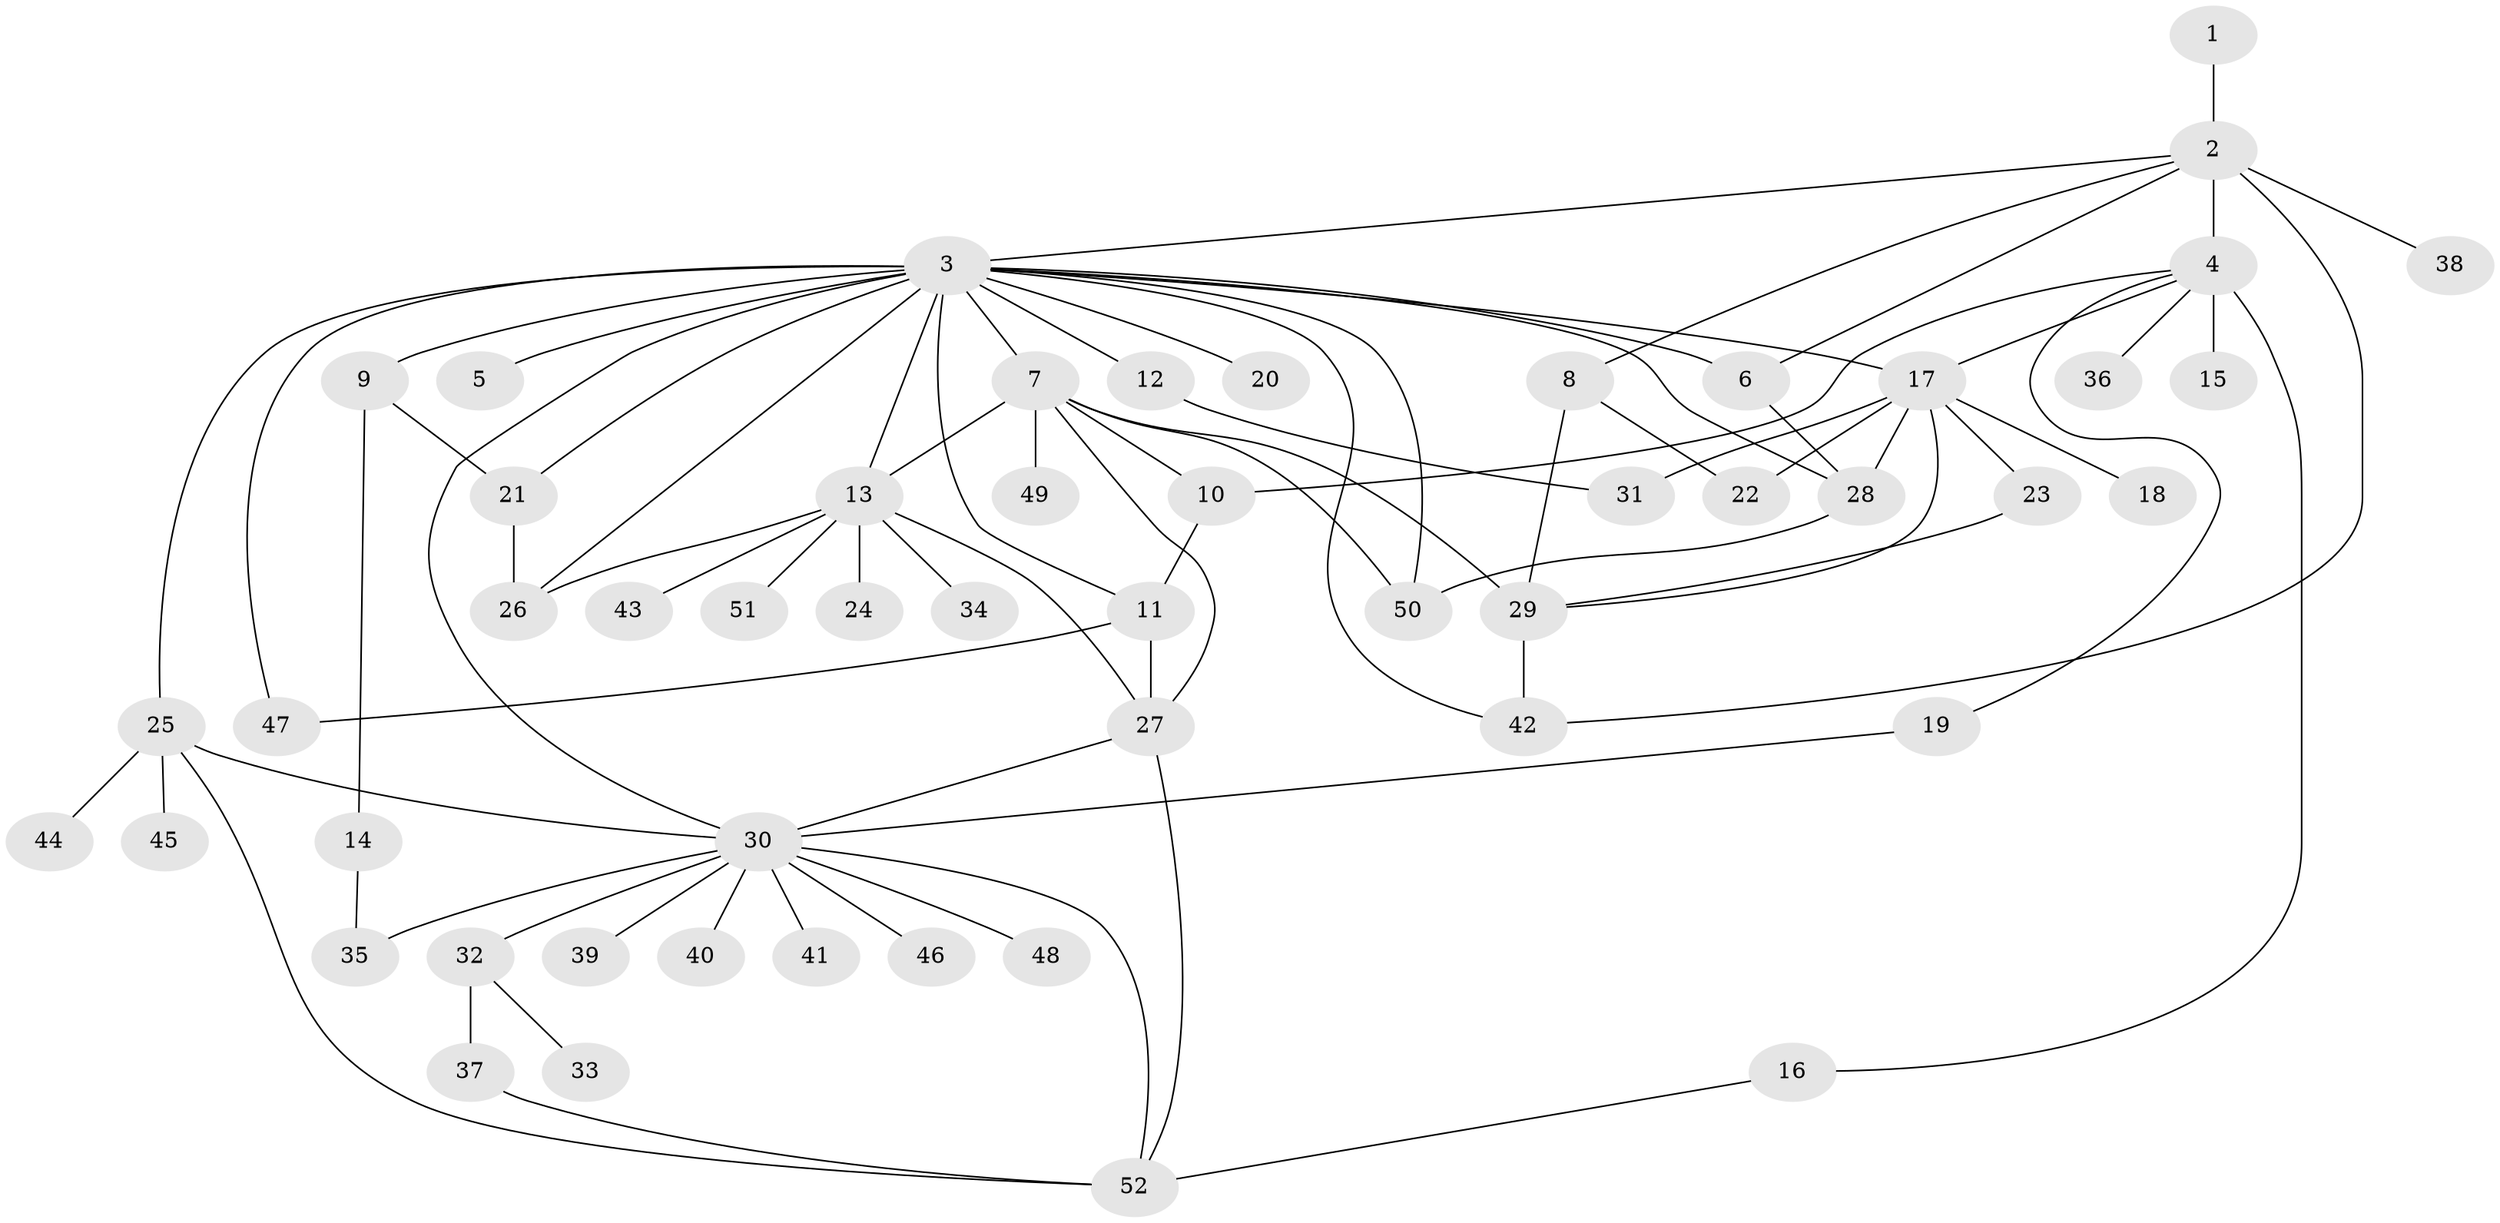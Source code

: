// original degree distribution, {2: 0.22330097087378642, 9: 0.02912621359223301, 24: 0.009708737864077669, 12: 0.019417475728155338, 1: 0.4854368932038835, 3: 0.1262135922330097, 4: 0.06796116504854369, 6: 0.019417475728155338, 13: 0.009708737864077669, 5: 0.009708737864077669}
// Generated by graph-tools (version 1.1) at 2025/35/03/09/25 02:35:19]
// undirected, 52 vertices, 81 edges
graph export_dot {
graph [start="1"]
  node [color=gray90,style=filled];
  1;
  2;
  3;
  4;
  5;
  6;
  7;
  8;
  9;
  10;
  11;
  12;
  13;
  14;
  15;
  16;
  17;
  18;
  19;
  20;
  21;
  22;
  23;
  24;
  25;
  26;
  27;
  28;
  29;
  30;
  31;
  32;
  33;
  34;
  35;
  36;
  37;
  38;
  39;
  40;
  41;
  42;
  43;
  44;
  45;
  46;
  47;
  48;
  49;
  50;
  51;
  52;
  1 -- 2 [weight=1.0];
  2 -- 3 [weight=1.0];
  2 -- 4 [weight=1.0];
  2 -- 6 [weight=1.0];
  2 -- 8 [weight=1.0];
  2 -- 38 [weight=2.0];
  2 -- 42 [weight=1.0];
  3 -- 5 [weight=1.0];
  3 -- 6 [weight=1.0];
  3 -- 7 [weight=1.0];
  3 -- 9 [weight=1.0];
  3 -- 11 [weight=6.0];
  3 -- 12 [weight=1.0];
  3 -- 13 [weight=1.0];
  3 -- 17 [weight=1.0];
  3 -- 20 [weight=1.0];
  3 -- 21 [weight=1.0];
  3 -- 25 [weight=1.0];
  3 -- 26 [weight=1.0];
  3 -- 28 [weight=1.0];
  3 -- 30 [weight=1.0];
  3 -- 42 [weight=1.0];
  3 -- 47 [weight=1.0];
  3 -- 50 [weight=1.0];
  4 -- 10 [weight=1.0];
  4 -- 15 [weight=5.0];
  4 -- 16 [weight=1.0];
  4 -- 17 [weight=1.0];
  4 -- 19 [weight=1.0];
  4 -- 36 [weight=1.0];
  6 -- 28 [weight=1.0];
  7 -- 10 [weight=1.0];
  7 -- 13 [weight=1.0];
  7 -- 27 [weight=1.0];
  7 -- 29 [weight=4.0];
  7 -- 49 [weight=1.0];
  7 -- 50 [weight=1.0];
  8 -- 22 [weight=1.0];
  8 -- 29 [weight=1.0];
  9 -- 14 [weight=1.0];
  9 -- 21 [weight=1.0];
  10 -- 11 [weight=1.0];
  11 -- 27 [weight=1.0];
  11 -- 47 [weight=1.0];
  12 -- 31 [weight=1.0];
  13 -- 24 [weight=1.0];
  13 -- 26 [weight=1.0];
  13 -- 27 [weight=1.0];
  13 -- 34 [weight=1.0];
  13 -- 43 [weight=1.0];
  13 -- 51 [weight=1.0];
  14 -- 35 [weight=1.0];
  16 -- 52 [weight=1.0];
  17 -- 18 [weight=1.0];
  17 -- 22 [weight=1.0];
  17 -- 23 [weight=1.0];
  17 -- 28 [weight=1.0];
  17 -- 29 [weight=1.0];
  17 -- 31 [weight=1.0];
  19 -- 30 [weight=1.0];
  21 -- 26 [weight=1.0];
  23 -- 29 [weight=1.0];
  25 -- 30 [weight=1.0];
  25 -- 44 [weight=1.0];
  25 -- 45 [weight=1.0];
  25 -- 52 [weight=1.0];
  27 -- 30 [weight=1.0];
  27 -- 52 [weight=1.0];
  28 -- 50 [weight=1.0];
  29 -- 42 [weight=1.0];
  30 -- 32 [weight=1.0];
  30 -- 35 [weight=1.0];
  30 -- 39 [weight=1.0];
  30 -- 40 [weight=1.0];
  30 -- 41 [weight=1.0];
  30 -- 46 [weight=1.0];
  30 -- 48 [weight=1.0];
  30 -- 52 [weight=1.0];
  32 -- 33 [weight=1.0];
  32 -- 37 [weight=1.0];
  37 -- 52 [weight=1.0];
}
